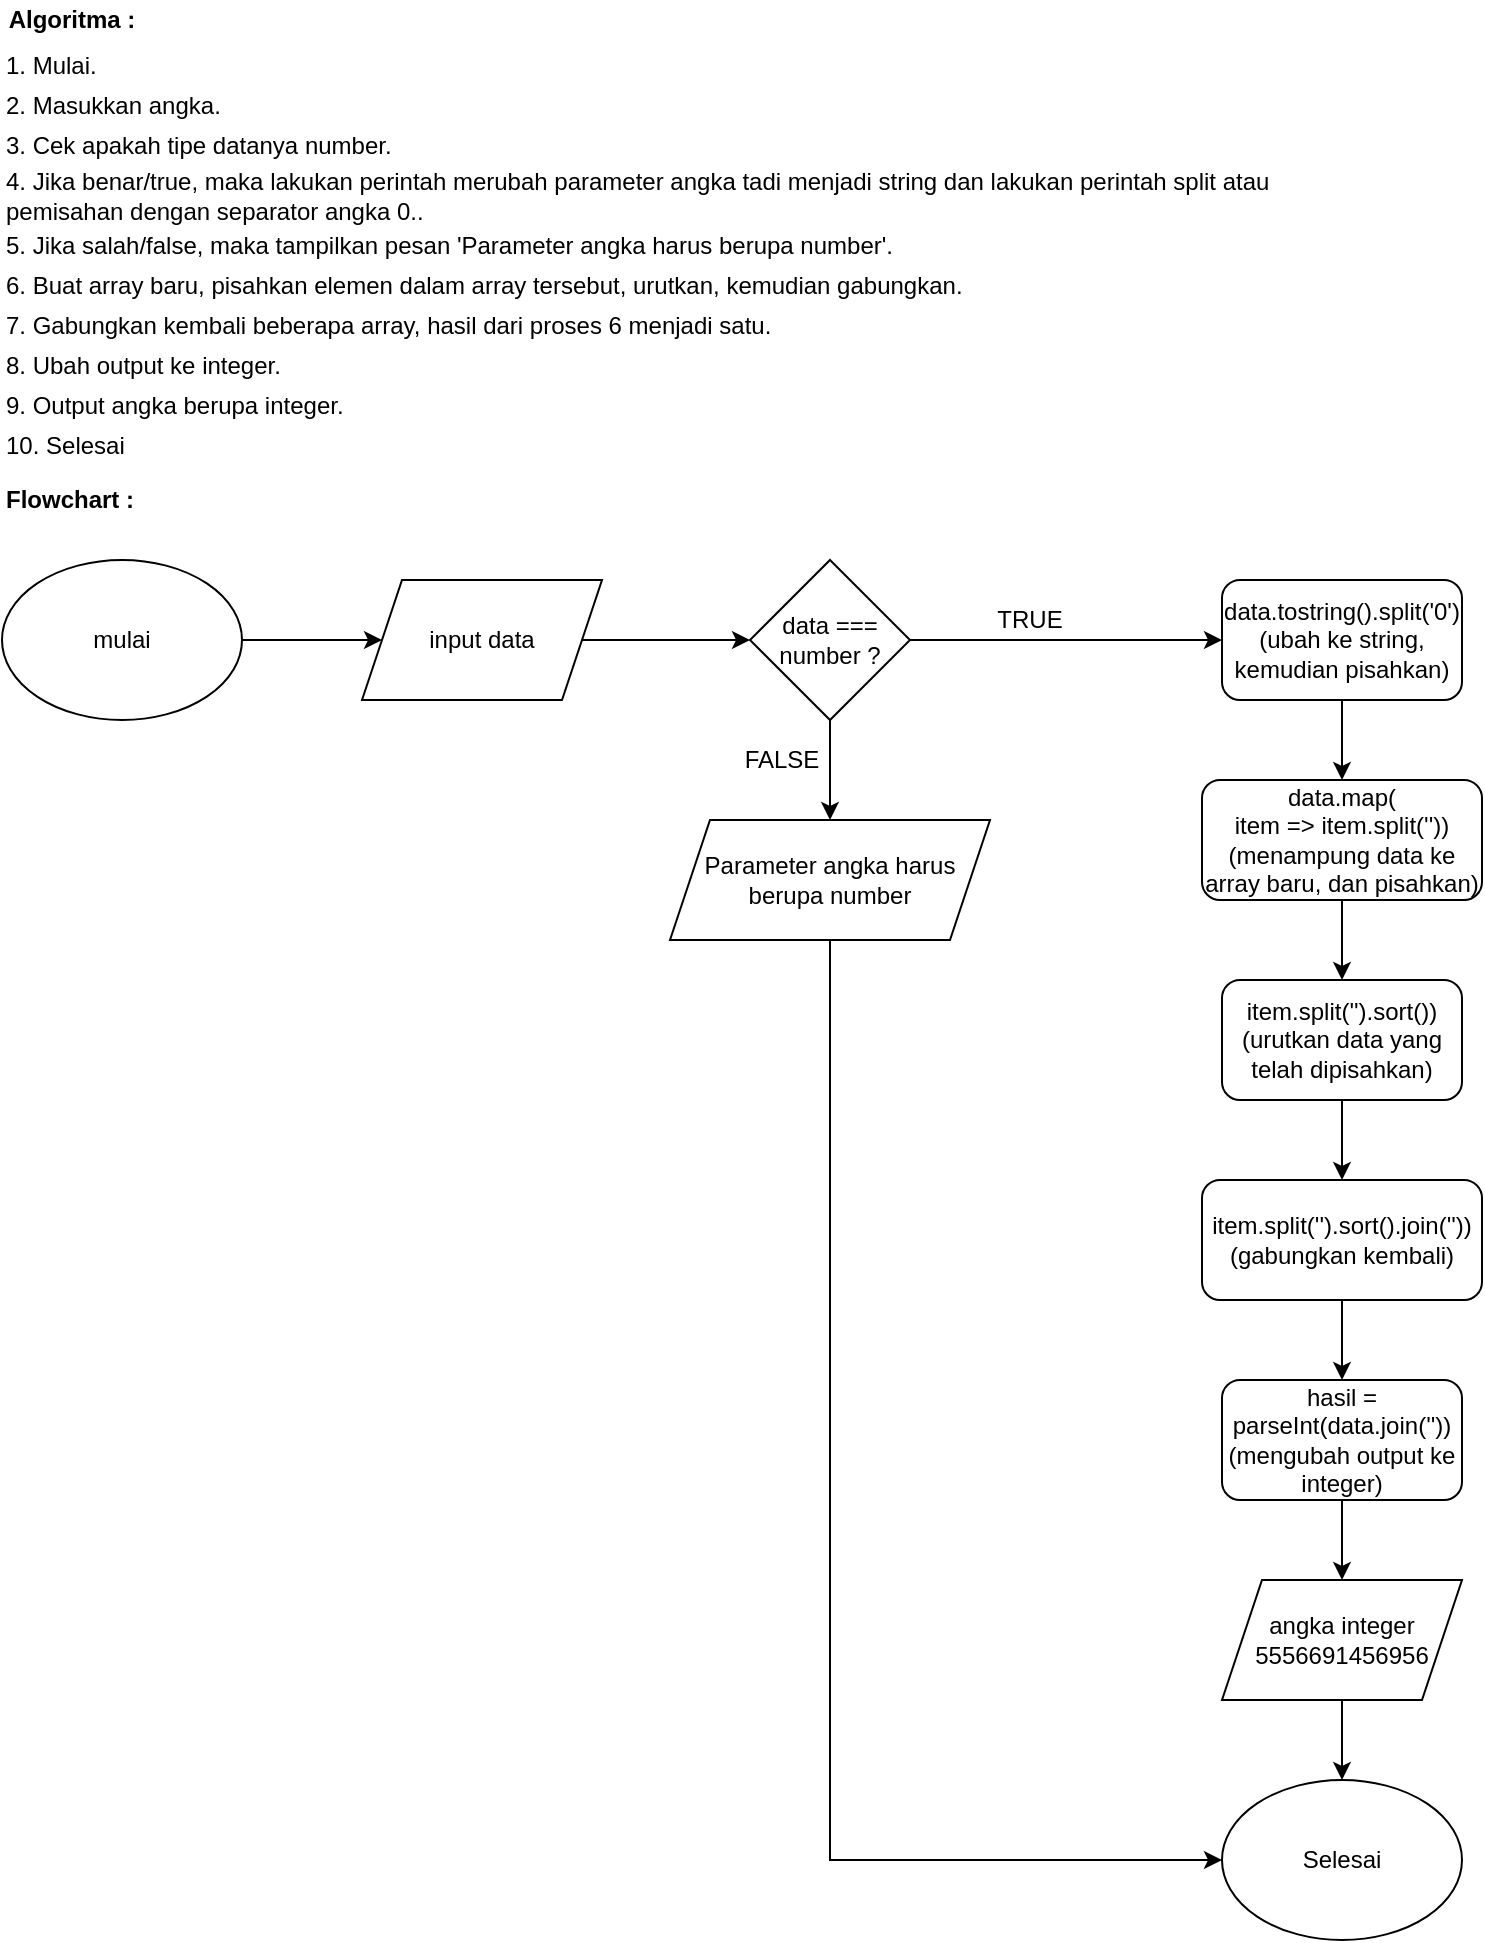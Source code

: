 <mxfile version="13.6.3" type="device"><diagram id="QFACGfwH-8Z5ZGBcR6et" name="Page-1"><mxGraphModel dx="868" dy="401" grid="1" gridSize="10" guides="1" tooltips="1" connect="1" arrows="1" fold="1" page="1" pageScale="1" pageWidth="827" pageHeight="1169" math="0" shadow="0"><root><mxCell id="0"/><mxCell id="1" parent="0"/><mxCell id="T6UgKHab41lXXv2kjBOg-1" value="Algoritma :" style="text;html=1;strokeColor=none;fillColor=none;align=center;verticalAlign=middle;whiteSpace=wrap;rounded=0;fontStyle=1" parent="1" vertex="1"><mxGeometry x="40" y="20" width="70" height="20" as="geometry"/></mxCell><mxCell id="T6UgKHab41lXXv2kjBOg-2" style="edgeStyle=orthogonalEdgeStyle;rounded=0;orthogonalLoop=1;jettySize=auto;html=1;exitX=0.5;exitY=1;exitDx=0;exitDy=0;" parent="1" edge="1"><mxGeometry relative="1" as="geometry"><mxPoint x="75" y="33" as="sourcePoint"/><mxPoint x="75" y="33" as="targetPoint"/></mxGeometry></mxCell><mxCell id="T6UgKHab41lXXv2kjBOg-3" value="1. Mulai." style="text;html=1;strokeColor=none;fillColor=none;align=left;verticalAlign=middle;whiteSpace=wrap;rounded=0;" parent="1" vertex="1"><mxGeometry x="40" y="43" width="50" height="20" as="geometry"/></mxCell><mxCell id="T6UgKHab41lXXv2kjBOg-4" value="2. Masukkan angka." style="text;html=1;strokeColor=none;fillColor=none;align=left;verticalAlign=middle;whiteSpace=wrap;rounded=0;" parent="1" vertex="1"><mxGeometry x="40" y="63" width="110" height="20" as="geometry"/></mxCell><mxCell id="T6UgKHab41lXXv2kjBOg-5" value="3. Cek apakah tipe datanya number." style="text;html=1;strokeColor=none;fillColor=none;align=left;verticalAlign=middle;whiteSpace=wrap;rounded=0;" parent="1" vertex="1"><mxGeometry x="40" y="83" width="200" height="20" as="geometry"/></mxCell><mxCell id="T6UgKHab41lXXv2kjBOg-6" value="4. Jika benar/true, maka lakukan perintah merubah parameter angka tadi menjadi string dan lakukan perintah split atau pemisahan dengan separator angka 0.." style="text;html=1;strokeColor=none;fillColor=none;align=left;verticalAlign=middle;whiteSpace=wrap;rounded=0;" parent="1" vertex="1"><mxGeometry x="40" y="103" width="670" height="30" as="geometry"/></mxCell><mxCell id="T6UgKHab41lXXv2kjBOg-7" value="5. Jika salah/false, maka tampilkan pesan 'Parameter angka harus berupa number'." style="text;html=1;strokeColor=none;fillColor=none;align=left;verticalAlign=middle;whiteSpace=wrap;rounded=0;" parent="1" vertex="1"><mxGeometry x="40" y="133" width="450" height="20" as="geometry"/></mxCell><mxCell id="T6UgKHab41lXXv2kjBOg-9" value="6. Buat array baru, pisahkan elemen dalam array tersebut, urutkan, kemudian gabungkan." style="text;html=1;strokeColor=none;fillColor=none;align=left;verticalAlign=middle;whiteSpace=wrap;rounded=0;" parent="1" vertex="1"><mxGeometry x="40" y="153" width="600" height="20" as="geometry"/></mxCell><mxCell id="T6UgKHab41lXXv2kjBOg-10" value="7. Gabungkan kembali beberapa array, hasil dari proses 6 menjadi satu." style="text;html=1;strokeColor=none;fillColor=none;align=left;verticalAlign=middle;whiteSpace=wrap;rounded=0;" parent="1" vertex="1"><mxGeometry x="40" y="173" width="390" height="20" as="geometry"/></mxCell><mxCell id="T6UgKHab41lXXv2kjBOg-11" value="8. Ubah output ke integer." style="text;html=1;strokeColor=none;fillColor=none;align=left;verticalAlign=middle;whiteSpace=wrap;rounded=0;" parent="1" vertex="1"><mxGeometry x="40" y="193" width="180" height="20" as="geometry"/></mxCell><mxCell id="T6UgKHab41lXXv2kjBOg-12" value="9. Output angka berupa integer." style="text;html=1;strokeColor=none;fillColor=none;align=left;verticalAlign=middle;whiteSpace=wrap;rounded=0;" parent="1" vertex="1"><mxGeometry x="40" y="213" width="180" height="20" as="geometry"/></mxCell><mxCell id="XqwE0i5rzX2NK1cgCWWE-9" style="edgeStyle=orthogonalEdgeStyle;rounded=0;orthogonalLoop=1;jettySize=auto;html=1;entryX=0;entryY=0.5;entryDx=0;entryDy=0;" edge="1" parent="1" source="T6UgKHab41lXXv2kjBOg-13" target="T6UgKHab41lXXv2kjBOg-18"><mxGeometry relative="1" as="geometry"/></mxCell><mxCell id="T6UgKHab41lXXv2kjBOg-13" value="mulai" style="ellipse;whiteSpace=wrap;html=1;align=center;" parent="1" vertex="1"><mxGeometry x="40" y="300" width="120" height="80" as="geometry"/></mxCell><mxCell id="T6UgKHab41lXXv2kjBOg-14" value="Flowchart :" style="text;html=1;strokeColor=none;fillColor=none;align=left;verticalAlign=middle;whiteSpace=wrap;rounded=0;fontStyle=1" parent="1" vertex="1"><mxGeometry x="40" y="260" width="70" height="20" as="geometry"/></mxCell><mxCell id="XqwE0i5rzX2NK1cgCWWE-11" style="edgeStyle=orthogonalEdgeStyle;rounded=0;orthogonalLoop=1;jettySize=auto;html=1;entryX=0;entryY=0.5;entryDx=0;entryDy=0;" edge="1" parent="1" source="T6UgKHab41lXXv2kjBOg-15" target="T6UgKHab41lXXv2kjBOg-17"><mxGeometry relative="1" as="geometry"/></mxCell><mxCell id="XqwE0i5rzX2NK1cgCWWE-12" style="edgeStyle=orthogonalEdgeStyle;rounded=0;orthogonalLoop=1;jettySize=auto;html=1;entryX=0.5;entryY=0;entryDx=0;entryDy=0;" edge="1" parent="1" source="T6UgKHab41lXXv2kjBOg-15" target="T6UgKHab41lXXv2kjBOg-19"><mxGeometry relative="1" as="geometry"/></mxCell><mxCell id="T6UgKHab41lXXv2kjBOg-15" value="data === number ?" style="rhombus;whiteSpace=wrap;html=1;align=center;" parent="1" vertex="1"><mxGeometry x="414" y="300" width="80" height="80" as="geometry"/></mxCell><mxCell id="XqwE0i5rzX2NK1cgCWWE-22" style="edgeStyle=orthogonalEdgeStyle;rounded=0;orthogonalLoop=1;jettySize=auto;html=1;entryX=0.5;entryY=0;entryDx=0;entryDy=0;" edge="1" parent="1" source="T6UgKHab41lXXv2kjBOg-17" target="T6UgKHab41lXXv2kjBOg-20"><mxGeometry relative="1" as="geometry"/></mxCell><mxCell id="T6UgKHab41lXXv2kjBOg-17" value="data.tostring().split('0')&lt;br&gt;(ubah ke string, kemudian pisahkan)" style="rounded=1;whiteSpace=wrap;html=1;align=center;labelPosition=center;verticalLabelPosition=middle;verticalAlign=middle;" parent="1" vertex="1"><mxGeometry x="650" y="310" width="120" height="60" as="geometry"/></mxCell><mxCell id="XqwE0i5rzX2NK1cgCWWE-10" style="edgeStyle=orthogonalEdgeStyle;rounded=0;orthogonalLoop=1;jettySize=auto;html=1;entryX=0;entryY=0.5;entryDx=0;entryDy=0;" edge="1" parent="1" source="T6UgKHab41lXXv2kjBOg-18" target="T6UgKHab41lXXv2kjBOg-15"><mxGeometry relative="1" as="geometry"/></mxCell><mxCell id="T6UgKHab41lXXv2kjBOg-18" value="input data" style="shape=parallelogram;perimeter=parallelogramPerimeter;whiteSpace=wrap;html=1;fixedSize=1;align=center;" parent="1" vertex="1"><mxGeometry x="220" y="310" width="120" height="60" as="geometry"/></mxCell><mxCell id="XqwE0i5rzX2NK1cgCWWE-21" style="edgeStyle=orthogonalEdgeStyle;rounded=0;orthogonalLoop=1;jettySize=auto;html=1;entryX=0;entryY=0.5;entryDx=0;entryDy=0;exitX=0.5;exitY=1;exitDx=0;exitDy=0;" edge="1" parent="1" source="T6UgKHab41lXXv2kjBOg-19" target="T6UgKHab41lXXv2kjBOg-23"><mxGeometry relative="1" as="geometry"/></mxCell><mxCell id="T6UgKHab41lXXv2kjBOg-19" value="Parameter angka harus berupa number" style="shape=parallelogram;perimeter=parallelogramPerimeter;whiteSpace=wrap;html=1;fixedSize=1;align=center;" parent="1" vertex="1"><mxGeometry x="374" y="430" width="160" height="60" as="geometry"/></mxCell><mxCell id="XqwE0i5rzX2NK1cgCWWE-15" style="edgeStyle=orthogonalEdgeStyle;rounded=0;orthogonalLoop=1;jettySize=auto;html=1;entryX=0.5;entryY=0;entryDx=0;entryDy=0;" edge="1" parent="1" source="T6UgKHab41lXXv2kjBOg-20" target="XqwE0i5rzX2NK1cgCWWE-4"><mxGeometry relative="1" as="geometry"/></mxCell><mxCell id="T6UgKHab41lXXv2kjBOg-20" value="data.map(&lt;br&gt;item =&amp;gt; item.split(''))&lt;br&gt;(menampung data ke array baru, dan pisahkan)" style="rounded=1;whiteSpace=wrap;html=1;align=center;" parent="1" vertex="1"><mxGeometry x="640" y="410" width="140" height="60" as="geometry"/></mxCell><mxCell id="XqwE0i5rzX2NK1cgCWWE-19" style="edgeStyle=orthogonalEdgeStyle;rounded=0;orthogonalLoop=1;jettySize=auto;html=1;entryX=0.5;entryY=0;entryDx=0;entryDy=0;" edge="1" parent="1" source="T6UgKHab41lXXv2kjBOg-21" target="T6UgKHab41lXXv2kjBOg-22"><mxGeometry relative="1" as="geometry"/></mxCell><mxCell id="T6UgKHab41lXXv2kjBOg-21" value="hasil = parseInt(data.join(''))&lt;br&gt;(mengubah output ke integer)" style="rounded=1;whiteSpace=wrap;html=1;align=center;" parent="1" vertex="1"><mxGeometry x="650" y="710" width="120" height="60" as="geometry"/></mxCell><mxCell id="XqwE0i5rzX2NK1cgCWWE-20" style="edgeStyle=orthogonalEdgeStyle;rounded=0;orthogonalLoop=1;jettySize=auto;html=1;entryX=0.5;entryY=0;entryDx=0;entryDy=0;" edge="1" parent="1" source="T6UgKHab41lXXv2kjBOg-22" target="T6UgKHab41lXXv2kjBOg-23"><mxGeometry relative="1" as="geometry"/></mxCell><mxCell id="T6UgKHab41lXXv2kjBOg-22" value="angka integer&lt;br&gt;5556691456956" style="shape=parallelogram;perimeter=parallelogramPerimeter;whiteSpace=wrap;html=1;fixedSize=1;align=center;" parent="1" vertex="1"><mxGeometry x="650" y="810" width="120" height="60" as="geometry"/></mxCell><mxCell id="T6UgKHab41lXXv2kjBOg-23" value="Selesai" style="ellipse;whiteSpace=wrap;html=1;align=center;" parent="1" vertex="1"><mxGeometry x="650" y="910" width="120" height="80" as="geometry"/></mxCell><mxCell id="T6UgKHab41lXXv2kjBOg-33" value="TRUE" style="text;html=1;strokeColor=none;fillColor=none;align=center;verticalAlign=middle;whiteSpace=wrap;rounded=0;" parent="1" vertex="1"><mxGeometry x="534" y="320" width="40" height="20" as="geometry"/></mxCell><mxCell id="T6UgKHab41lXXv2kjBOg-34" value="FALSE" style="text;html=1;strokeColor=none;fillColor=none;align=center;verticalAlign=middle;whiteSpace=wrap;rounded=0;" parent="1" vertex="1"><mxGeometry x="410" y="390" width="40" height="20" as="geometry"/></mxCell><mxCell id="XqwE0i5rzX2NK1cgCWWE-16" style="edgeStyle=orthogonalEdgeStyle;rounded=0;orthogonalLoop=1;jettySize=auto;html=1;entryX=0.5;entryY=0;entryDx=0;entryDy=0;" edge="1" parent="1" source="XqwE0i5rzX2NK1cgCWWE-4" target="XqwE0i5rzX2NK1cgCWWE-7"><mxGeometry relative="1" as="geometry"/></mxCell><mxCell id="XqwE0i5rzX2NK1cgCWWE-4" value="item.split('').sort())&lt;br&gt;(urutkan data yang telah dipisahkan)" style="rounded=1;whiteSpace=wrap;html=1;" vertex="1" parent="1"><mxGeometry x="650" y="510" width="120" height="60" as="geometry"/></mxCell><mxCell id="XqwE0i5rzX2NK1cgCWWE-17" style="edgeStyle=orthogonalEdgeStyle;rounded=0;orthogonalLoop=1;jettySize=auto;html=1;entryX=0.5;entryY=0;entryDx=0;entryDy=0;" edge="1" parent="1" source="XqwE0i5rzX2NK1cgCWWE-7" target="T6UgKHab41lXXv2kjBOg-21"><mxGeometry relative="1" as="geometry"/></mxCell><mxCell id="XqwE0i5rzX2NK1cgCWWE-7" value="item.split('').sort().join(''))&lt;br&gt;(gabungkan kembali)" style="rounded=1;whiteSpace=wrap;html=1;" vertex="1" parent="1"><mxGeometry x="640" y="610" width="140" height="60" as="geometry"/></mxCell><mxCell id="XqwE0i5rzX2NK1cgCWWE-8" value="10. Selesai" style="text;html=1;strokeColor=none;fillColor=none;align=left;verticalAlign=middle;whiteSpace=wrap;rounded=0;" vertex="1" parent="1"><mxGeometry x="40" y="233" width="80" height="20" as="geometry"/></mxCell></root></mxGraphModel></diagram></mxfile>